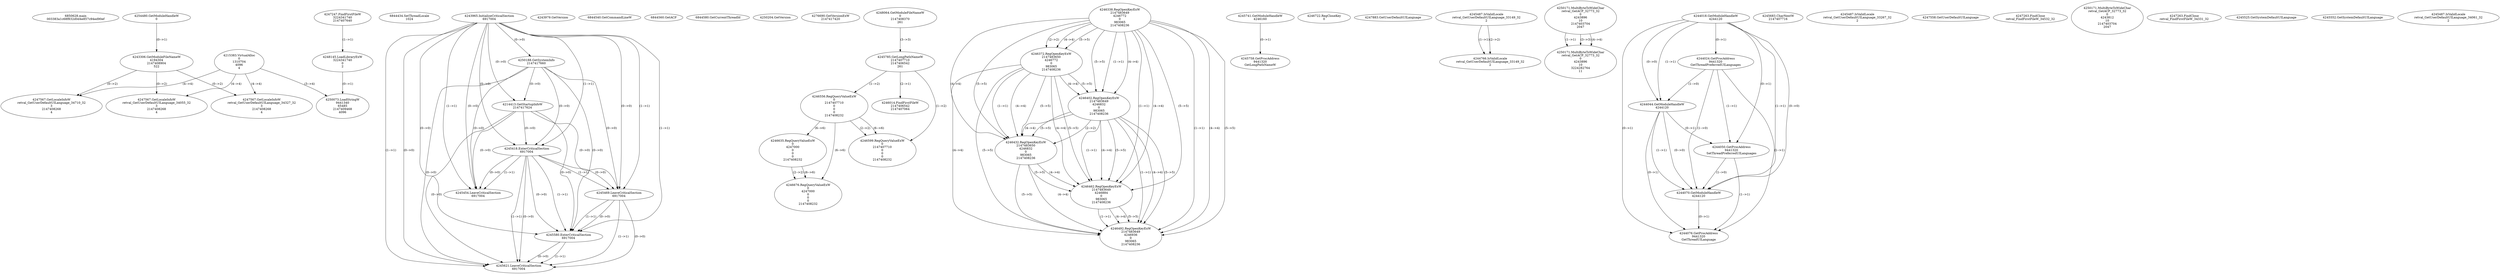 // Global SCDG with merge call
digraph {
	0 [label="6850628.main
003383a1c68f832d0d4e857c94ed90ef"]
	1 [label="4254480.GetModuleHandleW
0"]
	2 [label="6844434.SetThreadLocale
1024"]
	3 [label="4243965.InitializeCriticalSection
6917004"]
	4 [label="4243979.GetVersion
"]
	5 [label="4250188.GetSystemInfo
2147417660"]
	3 -> 5 [label="(0-->0)"]
	6 [label="6844540.GetCommandLineW
"]
	7 [label="4214413.GetStartupInfoW
2147417624"]
	3 -> 7 [label="(0-->0)"]
	5 -> 7 [label="(0-->0)"]
	8 [label="6844560.GetACP
"]
	9 [label="6844580.GetCurrentThreadId
"]
	10 [label="4250204.GetVersion
"]
	11 [label="4276690.GetVersionExW
2147417420"]
	12 [label="4243306.GetModuleFileNameW
4194304
2147408904
522"]
	1 -> 12 [label="(0-->1)"]
	13 [label="4248064.GetModuleFileNameW
0
2147408370
261"]
	14 [label="4215383.VirtualAlloc
0
1310704
4096
4"]
	15 [label="4246338.RegOpenKeyExW
2147483649
4246772
0
983065
2147408236"]
	16 [label="4245741.GetModuleHandleW
4246160"]
	17 [label="4245758.GetProcAddress
9441320
GetLongPathNameW"]
	16 -> 17 [label="(0-->1)"]
	18 [label="4245785.GetLongPathNameW
2147407710
2147406542
261"]
	13 -> 18 [label="(3-->3)"]
	19 [label="4246556.RegQueryValueExW
0
2147407710
0
0
0
2147408232"]
	18 -> 19 [label="(1-->2)"]
	20 [label="4246635.RegQueryValueExW
0
4247000
0
0
0
2147408232"]
	19 -> 20 [label="(6-->6)"]
	21 [label="4246676.RegQueryValueExW
0
4247000
0
0
0
2147408232"]
	20 -> 21 [label="(2-->2)"]
	19 -> 21 [label="(6-->6)"]
	20 -> 21 [label="(6-->6)"]
	22 [label="4246722.RegCloseKey
0"]
	23 [label="4247883.GetUserDefaultUILanguage
"]
	24 [label="4245418.EnterCriticalSection
6917004"]
	3 -> 24 [label="(1-->1)"]
	3 -> 24 [label="(0-->0)"]
	5 -> 24 [label="(0-->0)"]
	7 -> 24 [label="(0-->0)"]
	25 [label="4245469.LeaveCriticalSection
6917004"]
	3 -> 25 [label="(1-->1)"]
	24 -> 25 [label="(1-->1)"]
	3 -> 25 [label="(0-->0)"]
	5 -> 25 [label="(0-->0)"]
	7 -> 25 [label="(0-->0)"]
	24 -> 25 [label="(0-->0)"]
	26 [label="4245487.IsValidLocale
retval_GetUserDefaultUILanguage_33149_32
2"]
	27 [label="4250171.MultiByteToWideChar
retval_GetACP_32773_32
0
4243896
10
2147403704
2047"]
	28 [label="4250171.MultiByteToWideChar
retval_GetACP_32773_32
0
4243896
10
3224282764
11"]
	27 -> 28 [label="(1-->1)"]
	27 -> 28 [label="(3-->3)"]
	27 -> 28 [label="(4-->4)"]
	29 [label="4244018.GetModuleHandleW
4244120"]
	30 [label="4244024.GetProcAddress
9441320
GetThreadPreferredUILanguages"]
	29 -> 30 [label="(0-->1)"]
	31 [label="4244044.GetModuleHandleW
4244120"]
	29 -> 31 [label="(1-->1)"]
	29 -> 31 [label="(0-->0)"]
	30 -> 31 [label="(1-->0)"]
	32 [label="4244050.GetProcAddress
9441320
SetThreadPreferredUILanguages"]
	29 -> 32 [label="(0-->1)"]
	30 -> 32 [label="(1-->1)"]
	31 -> 32 [label="(0-->1)"]
	33 [label="4244070.GetModuleHandleW
4244120"]
	29 -> 33 [label="(1-->1)"]
	31 -> 33 [label="(1-->1)"]
	29 -> 33 [label="(0-->0)"]
	30 -> 33 [label="(1-->0)"]
	31 -> 33 [label="(0-->0)"]
	32 -> 33 [label="(1-->0)"]
	34 [label="4244076.GetProcAddress
9441320
GetThreadUILanguage"]
	29 -> 34 [label="(0-->1)"]
	30 -> 34 [label="(1-->1)"]
	31 -> 34 [label="(0-->1)"]
	32 -> 34 [label="(1-->1)"]
	33 -> 34 [label="(0-->1)"]
	35 [label="4246372.RegOpenKeyExW
2147483650
4246772
0
983065
2147408236"]
	15 -> 35 [label="(2-->2)"]
	15 -> 35 [label="(4-->4)"]
	15 -> 35 [label="(5-->5)"]
	36 [label="4246402.RegOpenKeyExW
2147483649
4246832
0
983065
2147408236"]
	15 -> 36 [label="(1-->1)"]
	15 -> 36 [label="(4-->4)"]
	35 -> 36 [label="(4-->4)"]
	15 -> 36 [label="(5-->5)"]
	35 -> 36 [label="(5-->5)"]
	37 [label="4246432.RegOpenKeyExW
2147483650
4246832
0
983065
2147408236"]
	35 -> 37 [label="(1-->1)"]
	36 -> 37 [label="(2-->2)"]
	15 -> 37 [label="(4-->4)"]
	35 -> 37 [label="(4-->4)"]
	36 -> 37 [label="(4-->4)"]
	15 -> 37 [label="(5-->5)"]
	35 -> 37 [label="(5-->5)"]
	36 -> 37 [label="(5-->5)"]
	38 [label="4246462.RegOpenKeyExW
2147483649
4246884
0
983065
2147408236"]
	15 -> 38 [label="(1-->1)"]
	36 -> 38 [label="(1-->1)"]
	15 -> 38 [label="(4-->4)"]
	35 -> 38 [label="(4-->4)"]
	36 -> 38 [label="(4-->4)"]
	37 -> 38 [label="(4-->4)"]
	15 -> 38 [label="(5-->5)"]
	35 -> 38 [label="(5-->5)"]
	36 -> 38 [label="(5-->5)"]
	37 -> 38 [label="(5-->5)"]
	39 [label="4246492.RegOpenKeyExW
2147483649
4246936
0
983065
2147408236"]
	15 -> 39 [label="(1-->1)"]
	36 -> 39 [label="(1-->1)"]
	38 -> 39 [label="(1-->1)"]
	15 -> 39 [label="(4-->4)"]
	35 -> 39 [label="(4-->4)"]
	36 -> 39 [label="(4-->4)"]
	37 -> 39 [label="(4-->4)"]
	38 -> 39 [label="(4-->4)"]
	15 -> 39 [label="(5-->5)"]
	35 -> 39 [label="(5-->5)"]
	36 -> 39 [label="(5-->5)"]
	37 -> 39 [label="(5-->5)"]
	38 -> 39 [label="(5-->5)"]
	40 [label="4245683.CharNextW
2147407716"]
	41 [label="4245487.IsValidLocale
retval_GetUserDefaultUILanguage_33267_32
2"]
	42 [label="4245580.EnterCriticalSection
6917004"]
	3 -> 42 [label="(1-->1)"]
	24 -> 42 [label="(1-->1)"]
	25 -> 42 [label="(1-->1)"]
	3 -> 42 [label="(0-->0)"]
	5 -> 42 [label="(0-->0)"]
	7 -> 42 [label="(0-->0)"]
	24 -> 42 [label="(0-->0)"]
	25 -> 42 [label="(0-->0)"]
	43 [label="4245621.LeaveCriticalSection
6917004"]
	3 -> 43 [label="(1-->1)"]
	24 -> 43 [label="(1-->1)"]
	25 -> 43 [label="(1-->1)"]
	42 -> 43 [label="(1-->1)"]
	3 -> 43 [label="(0-->0)"]
	5 -> 43 [label="(0-->0)"]
	7 -> 43 [label="(0-->0)"]
	24 -> 43 [label="(0-->0)"]
	25 -> 43 [label="(0-->0)"]
	42 -> 43 [label="(0-->0)"]
	44 [label="4247558.GetUserDefaultUILanguage
"]
	45 [label="4247567.GetLocaleInfoW
retval_GetUserDefaultUILanguage_34055_32
3
2147408268
4"]
	12 -> 45 [label="(0-->2)"]
	14 -> 45 [label="(4-->4)"]
	46 [label="4247247.FindFirstFileW
3224341740
2147407640"]
	47 [label="4247263.FindClose
retval_FindFirstFileW_34532_32"]
	48 [label="4250171.MultiByteToWideChar
retval_GetACP_32773_32
0
4243812
10
2147403704
2047"]
	49 [label="4246014.FindFirstFileW
2147406542
2147407064"]
	18 -> 49 [label="(2-->1)"]
	50 [label="4245454.LeaveCriticalSection
6917004"]
	3 -> 50 [label="(1-->1)"]
	24 -> 50 [label="(1-->1)"]
	3 -> 50 [label="(0-->0)"]
	5 -> 50 [label="(0-->0)"]
	7 -> 50 [label="(0-->0)"]
	24 -> 50 [label="(0-->0)"]
	51 [label="4247567.GetLocaleInfoW
retval_GetUserDefaultUILanguage_34327_32
3
2147408268
4"]
	12 -> 51 [label="(0-->2)"]
	14 -> 51 [label="(4-->4)"]
	52 [label="4247263.FindClose
retval_FindFirstFileW_34331_32"]
	53 [label="4248145.LoadLibraryExW
3224341740
0
2"]
	46 -> 53 [label="(1-->1)"]
	54 [label="4250073.LoadStringW
9441340
65485
2147409468
4096"]
	53 -> 54 [label="(0-->1)"]
	14 -> 54 [label="(3-->4)"]
	55 [label="4246599.RegQueryValueExW
0
2147407710
0
0
0
2147408232"]
	18 -> 55 [label="(1-->2)"]
	19 -> 55 [label="(2-->2)"]
	19 -> 55 [label="(6-->6)"]
	56 [label="4247567.GetLocaleInfoW
retval_GetUserDefaultUILanguage_34710_32
3
2147408268
4"]
	12 -> 56 [label="(0-->2)"]
	14 -> 56 [label="(4-->4)"]
	57 [label="4244766.IsValidLocale
retval_GetUserDefaultUILanguage_33149_32
2"]
	26 -> 57 [label="(1-->1)"]
	26 -> 57 [label="(2-->2)"]
	58 [label="4245525.GetSystemDefaultUILanguage
"]
	59 [label="4245552.GetSystemDefaultUILanguage
"]
	60 [label="4245487.IsValidLocale
retval_GetUserDefaultUILanguage_34061_32
2"]
}
